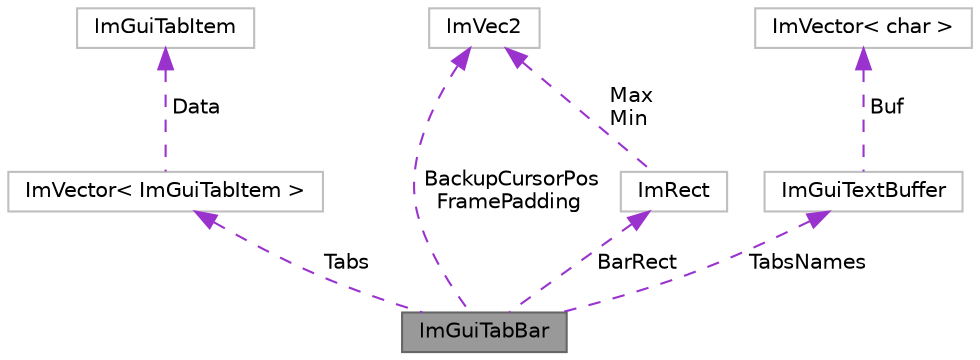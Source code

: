 digraph "ImGuiTabBar"
{
 // LATEX_PDF_SIZE
  bgcolor="transparent";
  edge [fontname=Helvetica,fontsize=10,labelfontname=Helvetica,labelfontsize=10];
  node [fontname=Helvetica,fontsize=10,shape=box,height=0.2,width=0.4];
  Node1 [label="ImGuiTabBar",height=0.2,width=0.4,color="gray40", fillcolor="grey60", style="filled", fontcolor="black",tooltip=" "];
  Node2 -> Node1 [dir="back",color="darkorchid3",style="dashed",label=" Tabs" ];
  Node2 [label="ImVector\< ImGuiTabItem \>",height=0.2,width=0.4,color="grey75", fillcolor="white", style="filled",URL="$struct_im_vector.html",tooltip=" "];
  Node3 -> Node2 [dir="back",color="darkorchid3",style="dashed",label=" Data" ];
  Node3 [label="ImGuiTabItem",height=0.2,width=0.4,color="grey75", fillcolor="white", style="filled",URL="$struct_im_gui_tab_item.html",tooltip=" "];
  Node4 -> Node1 [dir="back",color="darkorchid3",style="dashed",label=" BarRect" ];
  Node4 [label="ImRect",height=0.2,width=0.4,color="grey75", fillcolor="white", style="filled",URL="$struct_im_rect.html",tooltip=" "];
  Node5 -> Node4 [dir="back",color="darkorchid3",style="dashed",label=" Max\nMin" ];
  Node5 [label="ImVec2",height=0.2,width=0.4,color="grey75", fillcolor="white", style="filled",URL="$struct_im_vec2.html",tooltip=" "];
  Node5 -> Node1 [dir="back",color="darkorchid3",style="dashed",label=" BackupCursorPos\nFramePadding" ];
  Node6 -> Node1 [dir="back",color="darkorchid3",style="dashed",label=" TabsNames" ];
  Node6 [label="ImGuiTextBuffer",height=0.2,width=0.4,color="grey75", fillcolor="white", style="filled",URL="$struct_im_gui_text_buffer.html",tooltip=" "];
  Node7 -> Node6 [dir="back",color="darkorchid3",style="dashed",label=" Buf" ];
  Node7 [label="ImVector\< char \>",height=0.2,width=0.4,color="grey75", fillcolor="white", style="filled",URL="$struct_im_vector.html",tooltip=" "];
}
